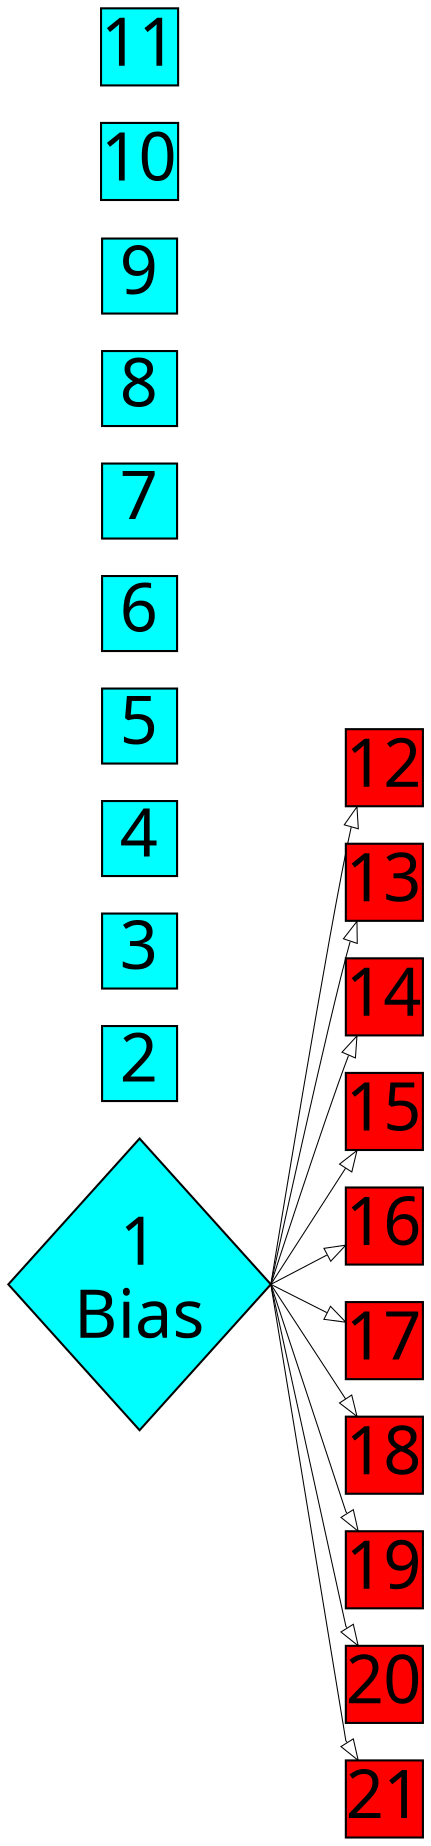 digraph {
    rankdir = "LR"
    splines = polyline
    bgcolor = "invis"
    node [margin = 0 fontcolor = black fontsize = 32 width = 0.5 style = filled fixsized = True labelloc = b fontname = calibri]
    edge [arrowhead = onormal width = 0.1 tailport = e headclip = True tailclip = True penwidth = 0.5]

    subgraph {
    rank = same
    node [shape = square fillcolor = cyan]
    node_1 [label = "1\nBias" shape = "diamond"]
    node_2 [label = "2"]
    node_3 [label = "3"]
    node_4 [label = "4"]
    node_5 [label = "5"]
    node_6 [label = "6"]
    node_7 [label = "7"]
    node_8 [label = "8"]
    node_9 [label = "9"]
    node_10 [label = "10"]
    node_11 [label = "11"]
    }

    subgraph {
    rank = same
    node [shape = square fillcolor = red]
    node_12 [label = "12"]
    node_13 [label = "13"]
    node_14 [label = "14"]
    node_15 [label = "15"]
    node_16 [label = "16"]
    node_17 [label = "17"]
    node_18 [label = "18"]
    node_19 [label = "19"]
    node_20 [label = "20"]
    node_21 [label = "21"]
    }

    node_1 -> node_12 [color = "#00003k"]
    node_1 -> node_13 [color = "#00003k"]
    node_1 -> node_14 [color = "#00003k"]
    node_1 -> node_15 [color = "#00003k"]
    node_1 -> node_16 [color = "#00003k"]
    node_1 -> node_17 [color = "#00003k"]
    node_1 -> node_18 [color = "#00003k"]
    node_1 -> node_19 [color = "#00003k"]
    node_1 -> node_20 [color = "#00003k"]
    node_1 -> node_21 [color = "#00003k"]
}
